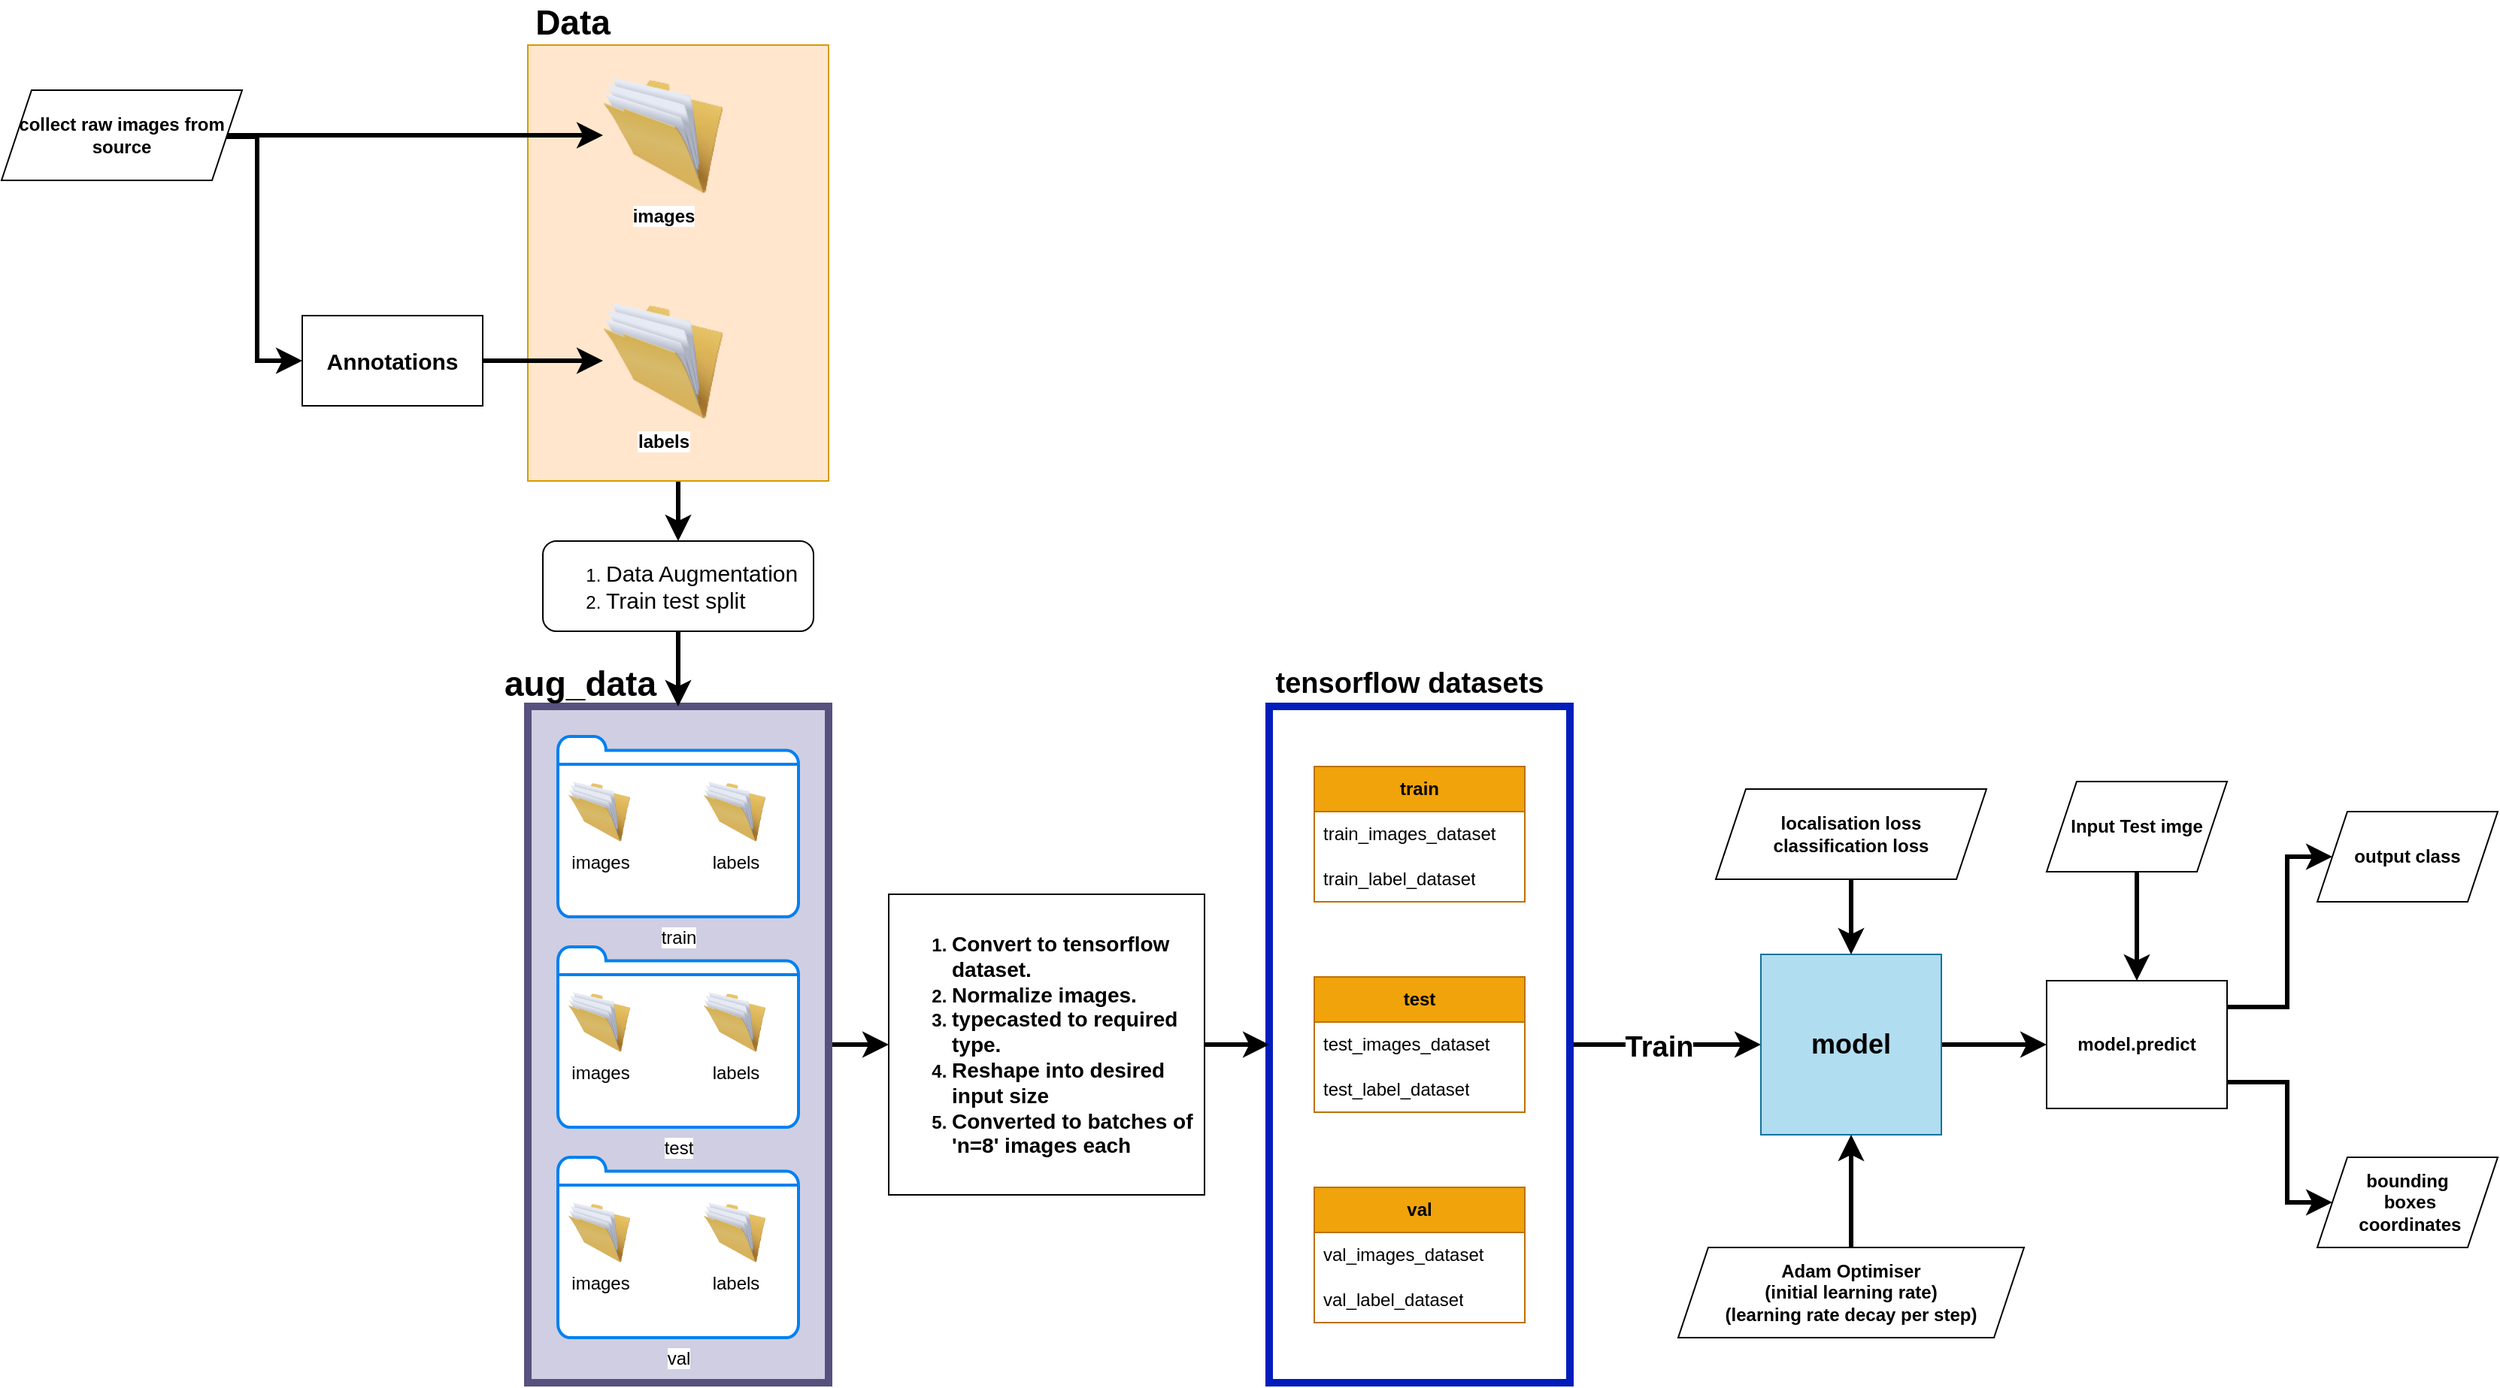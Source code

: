 <mxfile version="28.0.5">
  <diagram name="Page-1" id="80cgTVsTCMrW9JHc5YFx">
    <mxGraphModel dx="2037" dy="1214" grid="1" gridSize="10" guides="1" tooltips="1" connect="1" arrows="1" fold="1" page="1" pageScale="1" pageWidth="850" pageHeight="1100" math="0" shadow="0">
      <root>
        <mxCell id="0" />
        <mxCell id="1" parent="0" />
        <mxCell id="wbPXefdLMigT9I1iVtEK-69" value="" style="edgeStyle=none;curved=1;rounded=0;orthogonalLoop=1;jettySize=auto;html=1;fontSize=12;startSize=8;endSize=8;fontStyle=1;strokeWidth=3;" edge="1" parent="1" source="wbPXefdLMigT9I1iVtEK-63" target="wbPXefdLMigT9I1iVtEK-68">
          <mxGeometry relative="1" as="geometry" />
        </mxCell>
        <mxCell id="wbPXefdLMigT9I1iVtEK-70" value="&lt;font style=&quot;font-size: 19px;&quot;&gt;Train&lt;/font&gt;" style="edgeLabel;html=1;align=center;verticalAlign=middle;resizable=0;points=[];fontSize=12;fontStyle=1" vertex="1" connectable="0" parent="wbPXefdLMigT9I1iVtEK-69">
          <mxGeometry x="-0.071" y="-2" relative="1" as="geometry">
            <mxPoint as="offset" />
          </mxGeometry>
        </mxCell>
        <mxCell id="wbPXefdLMigT9I1iVtEK-63" value="" style="rounded=0;whiteSpace=wrap;html=1;glass=0;fillColor=none;fontColor=#ffffff;strokeColor=#001DBC;strokeWidth=5;" vertex="1" parent="1">
          <mxGeometry x="853" y="560" width="200" height="450" as="geometry" />
        </mxCell>
        <mxCell id="wbPXefdLMigT9I1iVtEK-25" value="" style="edgeStyle=none;curved=1;rounded=0;orthogonalLoop=1;jettySize=auto;html=1;fontSize=12;startSize=8;endSize=8;fontStyle=1;strokeWidth=3;" edge="1" parent="1" source="wbPXefdLMigT9I1iVtEK-6" target="wbPXefdLMigT9I1iVtEK-24">
          <mxGeometry relative="1" as="geometry" />
        </mxCell>
        <mxCell id="wbPXefdLMigT9I1iVtEK-6" value="" style="rounded=0;whiteSpace=wrap;html=1;fontStyle=0;fillColor=#ffe6cc;strokeColor=#d79b00;" vertex="1" parent="1">
          <mxGeometry x="360" y="120" width="200" height="290" as="geometry" />
        </mxCell>
        <mxCell id="wbPXefdLMigT9I1iVtEK-10" style="edgeStyle=none;curved=1;rounded=0;orthogonalLoop=1;jettySize=auto;html=1;entryX=0;entryY=0.5;entryDx=0;entryDy=0;fontSize=12;startSize=8;endSize=8;fontStyle=1;strokeWidth=3;" edge="1" parent="1" target="wbPXefdLMigT9I1iVtEK-7">
          <mxGeometry relative="1" as="geometry">
            <mxPoint x="80" y="180" as="sourcePoint" />
          </mxGeometry>
        </mxCell>
        <mxCell id="wbPXefdLMigT9I1iVtEK-16" style="edgeStyle=orthogonalEdgeStyle;rounded=0;orthogonalLoop=1;jettySize=auto;html=1;entryX=0;entryY=0.5;entryDx=0;entryDy=0;fontSize=12;startSize=8;endSize=8;fontStyle=1;strokeWidth=3;" edge="1" parent="1" target="wbPXefdLMigT9I1iVtEK-15">
          <mxGeometry relative="1" as="geometry">
            <mxPoint x="80" y="180" as="sourcePoint" />
            <Array as="points">
              <mxPoint x="180" y="181" />
              <mxPoint x="180" y="330" />
            </Array>
          </mxGeometry>
        </mxCell>
        <mxCell id="wbPXefdLMigT9I1iVtEK-7" value="images" style="image;html=1;image=img/lib/clip_art/general/Full_Folder_128x128.png;fontStyle=1" vertex="1" parent="1">
          <mxGeometry x="410" y="140" width="80" height="80" as="geometry" />
        </mxCell>
        <mxCell id="wbPXefdLMigT9I1iVtEK-9" value="labels" style="image;html=1;image=img/lib/clip_art/general/Full_Folder_128x128.png;fontStyle=1" vertex="1" parent="1">
          <mxGeometry x="410" y="290" width="80" height="80" as="geometry" />
        </mxCell>
        <mxCell id="wbPXefdLMigT9I1iVtEK-17" style="edgeStyle=none;curved=1;rounded=0;orthogonalLoop=1;jettySize=auto;html=1;entryX=0;entryY=0.5;entryDx=0;entryDy=0;fontSize=12;startSize=8;endSize=8;fontStyle=1;strokeWidth=3;" edge="1" parent="1" source="wbPXefdLMigT9I1iVtEK-15" target="wbPXefdLMigT9I1iVtEK-9">
          <mxGeometry relative="1" as="geometry" />
        </mxCell>
        <mxCell id="wbPXefdLMigT9I1iVtEK-15" value="&lt;font style=&quot;font-size: 15px;&quot;&gt;Annotations&lt;/font&gt;" style="rounded=0;whiteSpace=wrap;html=1;fontStyle=1" vertex="1" parent="1">
          <mxGeometry x="210" y="300" width="120" height="60" as="geometry" />
        </mxCell>
        <mxCell id="wbPXefdLMigT9I1iVtEK-18" value="Data" style="text;html=1;align=center;verticalAlign=middle;whiteSpace=wrap;rounded=0;fontSize=23;fontStyle=1" vertex="1" parent="1">
          <mxGeometry x="360" y="90" width="60" height="30" as="geometry" />
        </mxCell>
        <mxCell id="wbPXefdLMigT9I1iVtEK-65" value="" style="edgeStyle=none;curved=1;rounded=0;orthogonalLoop=1;jettySize=auto;html=1;fontSize=12;startSize=8;endSize=8;fontStyle=1;strokeWidth=3;" edge="1" parent="1" source="wbPXefdLMigT9I1iVtEK-19" target="wbPXefdLMigT9I1iVtEK-61">
          <mxGeometry relative="1" as="geometry" />
        </mxCell>
        <mxCell id="wbPXefdLMigT9I1iVtEK-19" value="" style="rounded=0;whiteSpace=wrap;html=1;fillColor=#d0cee2;strokeColor=#56517e;strokeWidth=5;" vertex="1" parent="1">
          <mxGeometry x="360" y="560" width="200" height="450" as="geometry" />
        </mxCell>
        <mxCell id="wbPXefdLMigT9I1iVtEK-23" value="aug_data" style="text;html=1;align=center;verticalAlign=middle;whiteSpace=wrap;rounded=0;fontSize=23;fontStyle=1" vertex="1" parent="1">
          <mxGeometry x="365" y="530" width="60" height="30" as="geometry" />
        </mxCell>
        <mxCell id="wbPXefdLMigT9I1iVtEK-27" style="edgeStyle=none;curved=1;rounded=0;orthogonalLoop=1;jettySize=auto;html=1;entryX=0.5;entryY=0;entryDx=0;entryDy=0;fontSize=12;startSize=8;endSize=8;fontStyle=1;strokeWidth=3;" edge="1" parent="1" source="wbPXefdLMigT9I1iVtEK-24" target="wbPXefdLMigT9I1iVtEK-19">
          <mxGeometry relative="1" as="geometry" />
        </mxCell>
        <mxCell id="wbPXefdLMigT9I1iVtEK-24" value="&lt;ol&gt;&lt;li&gt;&lt;font style=&quot;font-size: 15px;&quot;&gt;Data Augmentation&lt;/font&gt;&lt;/li&gt;&lt;li&gt;&lt;font style=&quot;font-size: 15px;&quot;&gt;Train test split&lt;/font&gt;&lt;/li&gt;&lt;/ol&gt;" style="rounded=1;whiteSpace=wrap;html=1;align=left;" vertex="1" parent="1">
          <mxGeometry x="370" y="450" width="180" height="60" as="geometry" />
        </mxCell>
        <mxCell id="wbPXefdLMigT9I1iVtEK-30" value="train" style="html=1;verticalLabelPosition=bottom;align=center;labelBackgroundColor=#ffffff;verticalAlign=top;strokeWidth=2;strokeColor=#0080F0;shadow=0;dashed=0;shape=mxgraph.ios7.icons.folder;" vertex="1" parent="1">
          <mxGeometry x="380" y="580" width="160" height="120" as="geometry" />
        </mxCell>
        <mxCell id="wbPXefdLMigT9I1iVtEK-31" value="test" style="html=1;verticalLabelPosition=bottom;align=center;labelBackgroundColor=#ffffff;verticalAlign=top;strokeWidth=2;strokeColor=#0080F0;shadow=0;dashed=0;shape=mxgraph.ios7.icons.folder;" vertex="1" parent="1">
          <mxGeometry x="380" y="720" width="160" height="120" as="geometry" />
        </mxCell>
        <mxCell id="wbPXefdLMigT9I1iVtEK-32" value="val" style="html=1;verticalLabelPosition=bottom;align=center;labelBackgroundColor=#ffffff;verticalAlign=top;strokeWidth=2;strokeColor=#0080F0;shadow=0;dashed=0;shape=mxgraph.ios7.icons.folder;" vertex="1" parent="1">
          <mxGeometry x="380" y="860" width="160" height="120" as="geometry" />
        </mxCell>
        <mxCell id="wbPXefdLMigT9I1iVtEK-34" value="images" style="image;html=1;image=img/lib/clip_art/general/Full_Folder_128x128.png" vertex="1" parent="1">
          <mxGeometry x="385" y="610" width="45" height="40" as="geometry" />
        </mxCell>
        <mxCell id="wbPXefdLMigT9I1iVtEK-36" value="images" style="image;html=1;image=img/lib/clip_art/general/Full_Folder_128x128.png" vertex="1" parent="1">
          <mxGeometry x="385" y="750" width="45" height="40" as="geometry" />
        </mxCell>
        <mxCell id="wbPXefdLMigT9I1iVtEK-37" value="images" style="image;html=1;image=img/lib/clip_art/general/Full_Folder_128x128.png" vertex="1" parent="1">
          <mxGeometry x="385" y="890" width="45" height="40" as="geometry" />
        </mxCell>
        <mxCell id="wbPXefdLMigT9I1iVtEK-38" value="labels" style="image;html=1;image=img/lib/clip_art/general/Full_Folder_128x128.png" vertex="1" parent="1">
          <mxGeometry x="475" y="610" width="45" height="40" as="geometry" />
        </mxCell>
        <mxCell id="wbPXefdLMigT9I1iVtEK-39" value="labels" style="image;html=1;image=img/lib/clip_art/general/Full_Folder_128x128.png" vertex="1" parent="1">
          <mxGeometry x="475" y="750" width="45" height="40" as="geometry" />
        </mxCell>
        <mxCell id="wbPXefdLMigT9I1iVtEK-40" value="labels" style="image;html=1;image=img/lib/clip_art/general/Full_Folder_128x128.png" vertex="1" parent="1">
          <mxGeometry x="475" y="890" width="45" height="40" as="geometry" />
        </mxCell>
        <mxCell id="wbPXefdLMigT9I1iVtEK-49" value="train" style="swimlane;fontStyle=1;childLayout=stackLayout;horizontal=1;startSize=30;horizontalStack=0;resizeParent=1;resizeParentMax=0;resizeLast=0;collapsible=1;marginBottom=0;whiteSpace=wrap;html=1;glass=0;fillColor=#f0a30a;fontColor=#000000;strokeColor=#BD7000;" vertex="1" parent="1">
          <mxGeometry x="883" y="600" width="140" height="90" as="geometry" />
        </mxCell>
        <mxCell id="wbPXefdLMigT9I1iVtEK-50" value="train_images_dataset" style="text;align=left;verticalAlign=middle;spacingLeft=4;spacingRight=4;overflow=hidden;points=[[0,0.5],[1,0.5]];portConstraint=eastwest;rotatable=0;whiteSpace=wrap;html=1;glass=0;" vertex="1" parent="wbPXefdLMigT9I1iVtEK-49">
          <mxGeometry y="30" width="140" height="30" as="geometry" />
        </mxCell>
        <mxCell id="wbPXefdLMigT9I1iVtEK-51" value="train_label_dataset" style="text;align=left;verticalAlign=middle;spacingLeft=4;spacingRight=4;overflow=hidden;points=[[0,0.5],[1,0.5]];portConstraint=eastwest;rotatable=0;whiteSpace=wrap;html=1;glass=0;" vertex="1" parent="wbPXefdLMigT9I1iVtEK-49">
          <mxGeometry y="60" width="140" height="30" as="geometry" />
        </mxCell>
        <mxCell id="wbPXefdLMigT9I1iVtEK-53" value="test" style="swimlane;fontStyle=1;childLayout=stackLayout;horizontal=1;startSize=30;horizontalStack=0;resizeParent=1;resizeParentMax=0;resizeLast=0;collapsible=1;marginBottom=0;whiteSpace=wrap;html=1;glass=0;fillColor=#f0a30a;fontColor=#000000;strokeColor=#BD7000;" vertex="1" parent="1">
          <mxGeometry x="883" y="740" width="140" height="90" as="geometry" />
        </mxCell>
        <mxCell id="wbPXefdLMigT9I1iVtEK-54" value="test_images_dataset" style="text;align=left;verticalAlign=middle;spacingLeft=4;spacingRight=4;overflow=hidden;points=[[0,0.5],[1,0.5]];portConstraint=eastwest;rotatable=0;whiteSpace=wrap;html=1;glass=0;" vertex="1" parent="wbPXefdLMigT9I1iVtEK-53">
          <mxGeometry y="30" width="140" height="30" as="geometry" />
        </mxCell>
        <mxCell id="wbPXefdLMigT9I1iVtEK-55" value="test_label_dataset" style="text;align=left;verticalAlign=middle;spacingLeft=4;spacingRight=4;overflow=hidden;points=[[0,0.5],[1,0.5]];portConstraint=eastwest;rotatable=0;whiteSpace=wrap;html=1;glass=0;" vertex="1" parent="wbPXefdLMigT9I1iVtEK-53">
          <mxGeometry y="60" width="140" height="30" as="geometry" />
        </mxCell>
        <mxCell id="wbPXefdLMigT9I1iVtEK-56" value="val" style="swimlane;fontStyle=1;childLayout=stackLayout;horizontal=1;startSize=30;horizontalStack=0;resizeParent=1;resizeParentMax=0;resizeLast=0;collapsible=1;marginBottom=0;whiteSpace=wrap;html=1;glass=0;fillColor=#f0a30a;fontColor=#000000;strokeColor=#BD7000;" vertex="1" parent="1">
          <mxGeometry x="883" y="880" width="140" height="90" as="geometry" />
        </mxCell>
        <mxCell id="wbPXefdLMigT9I1iVtEK-57" value="val_images_dataset" style="text;align=left;verticalAlign=middle;spacingLeft=4;spacingRight=4;overflow=hidden;points=[[0,0.5],[1,0.5]];portConstraint=eastwest;rotatable=0;whiteSpace=wrap;html=1;glass=0;" vertex="1" parent="wbPXefdLMigT9I1iVtEK-56">
          <mxGeometry y="30" width="140" height="30" as="geometry" />
        </mxCell>
        <mxCell id="wbPXefdLMigT9I1iVtEK-58" value="val_label_dataset" style="text;align=left;verticalAlign=middle;spacingLeft=4;spacingRight=4;overflow=hidden;points=[[0,0.5],[1,0.5]];portConstraint=eastwest;rotatable=0;whiteSpace=wrap;html=1;glass=0;" vertex="1" parent="wbPXefdLMigT9I1iVtEK-56">
          <mxGeometry y="60" width="140" height="30" as="geometry" />
        </mxCell>
        <mxCell id="wbPXefdLMigT9I1iVtEK-59" value="collect raw images from source" style="shape=parallelogram;perimeter=parallelogramPerimeter;whiteSpace=wrap;html=1;fixedSize=1;fontStyle=1" vertex="1" parent="1">
          <mxGeometry x="10" y="150" width="160" height="60" as="geometry" />
        </mxCell>
        <mxCell id="wbPXefdLMigT9I1iVtEK-66" value="" style="edgeStyle=none;curved=1;rounded=0;orthogonalLoop=1;jettySize=auto;html=1;fontSize=12;startSize=8;endSize=8;entryX=0;entryY=0.5;entryDx=0;entryDy=0;fontStyle=1;strokeWidth=3;" edge="1" parent="1" source="wbPXefdLMigT9I1iVtEK-61" target="wbPXefdLMigT9I1iVtEK-63">
          <mxGeometry relative="1" as="geometry" />
        </mxCell>
        <mxCell id="wbPXefdLMigT9I1iVtEK-61" value="&lt;ol&gt;&lt;li&gt;&lt;span style=&quot;background-color: transparent; color: light-dark(rgb(0, 0, 0), rgb(255, 255, 255));&quot;&gt;&lt;font style=&quot;font-size: 14px;&quot;&gt;Convert to tensorflow dataset.&lt;/font&gt;&lt;/span&gt;&lt;/li&gt;&lt;li&gt;&lt;span style=&quot;background-color: transparent; color: light-dark(rgb(0, 0, 0), rgb(255, 255, 255));&quot;&gt;&lt;font style=&quot;font-size: 14px;&quot;&gt;Normalize images.&lt;/font&gt;&lt;/span&gt;&lt;/li&gt;&lt;li&gt;&lt;span style=&quot;background-color: transparent; color: light-dark(rgb(0, 0, 0), rgb(255, 255, 255));&quot;&gt;&lt;font style=&quot;font-size: 14px;&quot;&gt;typecasted to required type.&lt;/font&gt;&lt;/span&gt;&lt;/li&gt;&lt;li&gt;&lt;span style=&quot;background-color: transparent; color: light-dark(rgb(0, 0, 0), rgb(255, 255, 255));&quot;&gt;&lt;font style=&quot;font-size: 14px;&quot;&gt;Reshape into desired input size&lt;/font&gt;&lt;/span&gt;&lt;/li&gt;&lt;li&gt;&lt;span style=&quot;background-color: transparent; color: light-dark(rgb(0, 0, 0), rgb(255, 255, 255));&quot;&gt;&lt;font style=&quot;font-size: 14px;&quot;&gt;Converted to batches of &#39;n=8&#39; images each&lt;/font&gt;&lt;/span&gt;&lt;/li&gt;&lt;/ol&gt;" style="rounded=0;whiteSpace=wrap;html=1;align=left;fontStyle=1" vertex="1" parent="1">
          <mxGeometry x="600" y="685" width="210" height="200" as="geometry" />
        </mxCell>
        <mxCell id="wbPXefdLMigT9I1iVtEK-67" value="tensorflow datasets" style="text;html=1;align=center;verticalAlign=middle;whiteSpace=wrap;rounded=0;fontSize=19;glass=0;fontStyle=1" vertex="1" parent="1">
          <mxGeometry x="853" y="530" width="187" height="30" as="geometry" />
        </mxCell>
        <mxCell id="wbPXefdLMigT9I1iVtEK-76" value="" style="edgeStyle=none;curved=1;rounded=0;orthogonalLoop=1;jettySize=auto;html=1;fontSize=12;startSize=8;endSize=8;fontStyle=1;strokeWidth=3;" edge="1" parent="1" source="wbPXefdLMigT9I1iVtEK-68" target="wbPXefdLMigT9I1iVtEK-75">
          <mxGeometry relative="1" as="geometry" />
        </mxCell>
        <mxCell id="wbPXefdLMigT9I1iVtEK-68" value="&lt;font style=&quot;font-size: 18px;&quot;&gt;model&lt;/font&gt;" style="rounded=0;whiteSpace=wrap;html=1;fontStyle=1;fillColor=#b1ddf0;strokeColor=#10739e;" vertex="1" parent="1">
          <mxGeometry x="1180" y="725" width="120" height="120" as="geometry" />
        </mxCell>
        <mxCell id="wbPXefdLMigT9I1iVtEK-73" value="" style="edgeStyle=none;curved=1;rounded=0;orthogonalLoop=1;jettySize=auto;html=1;fontSize=12;startSize=8;endSize=8;fontStyle=1;strokeWidth=3;" edge="1" parent="1" source="wbPXefdLMigT9I1iVtEK-71" target="wbPXefdLMigT9I1iVtEK-68">
          <mxGeometry relative="1" as="geometry" />
        </mxCell>
        <mxCell id="wbPXefdLMigT9I1iVtEK-71" value="localisation loss&lt;div&gt;classification loss&lt;/div&gt;" style="shape=parallelogram;perimeter=parallelogramPerimeter;whiteSpace=wrap;html=1;fixedSize=1;fontStyle=1" vertex="1" parent="1">
          <mxGeometry x="1150" y="615" width="180" height="60" as="geometry" />
        </mxCell>
        <mxCell id="wbPXefdLMigT9I1iVtEK-74" value="" style="edgeStyle=none;curved=1;rounded=0;orthogonalLoop=1;jettySize=auto;html=1;fontSize=12;startSize=8;endSize=8;fontStyle=1;strokeWidth=3;" edge="1" parent="1" source="wbPXefdLMigT9I1iVtEK-72" target="wbPXefdLMigT9I1iVtEK-68">
          <mxGeometry relative="1" as="geometry" />
        </mxCell>
        <mxCell id="wbPXefdLMigT9I1iVtEK-72" value="Adam Optimiser&lt;div&gt;(initial learning rate)&lt;/div&gt;&lt;div&gt;(learning rate decay per step)&lt;/div&gt;" style="shape=parallelogram;perimeter=parallelogramPerimeter;whiteSpace=wrap;html=1;fixedSize=1;fontStyle=1" vertex="1" parent="1">
          <mxGeometry x="1125" y="920" width="230" height="60" as="geometry" />
        </mxCell>
        <mxCell id="wbPXefdLMigT9I1iVtEK-81" style="edgeStyle=orthogonalEdgeStyle;rounded=0;orthogonalLoop=1;jettySize=auto;html=1;entryX=0;entryY=0.5;entryDx=0;entryDy=0;fontSize=12;startSize=8;endSize=8;fontStyle=1;strokeWidth=3;" edge="1" parent="1" source="wbPXefdLMigT9I1iVtEK-75" target="wbPXefdLMigT9I1iVtEK-79">
          <mxGeometry relative="1" as="geometry">
            <Array as="points">
              <mxPoint x="1530" y="760" />
              <mxPoint x="1530" y="660" />
            </Array>
          </mxGeometry>
        </mxCell>
        <mxCell id="wbPXefdLMigT9I1iVtEK-82" style="edgeStyle=orthogonalEdgeStyle;rounded=0;orthogonalLoop=1;jettySize=auto;html=1;entryX=0;entryY=0.5;entryDx=0;entryDy=0;fontSize=12;startSize=8;endSize=8;fontStyle=1;strokeWidth=3;" edge="1" parent="1" source="wbPXefdLMigT9I1iVtEK-75" target="wbPXefdLMigT9I1iVtEK-80">
          <mxGeometry relative="1" as="geometry">
            <Array as="points">
              <mxPoint x="1530" y="810" />
              <mxPoint x="1530" y="890" />
            </Array>
          </mxGeometry>
        </mxCell>
        <mxCell id="wbPXefdLMigT9I1iVtEK-75" value="model.predict" style="rounded=0;whiteSpace=wrap;html=1;fontStyle=1" vertex="1" parent="1">
          <mxGeometry x="1370" y="742.5" width="120" height="85" as="geometry" />
        </mxCell>
        <mxCell id="wbPXefdLMigT9I1iVtEK-78" value="" style="edgeStyle=none;curved=1;rounded=0;orthogonalLoop=1;jettySize=auto;html=1;fontSize=12;startSize=8;endSize=8;fontStyle=1;strokeWidth=3;" edge="1" parent="1" source="wbPXefdLMigT9I1iVtEK-77" target="wbPXefdLMigT9I1iVtEK-75">
          <mxGeometry relative="1" as="geometry" />
        </mxCell>
        <mxCell id="wbPXefdLMigT9I1iVtEK-77" value="Input Test imge" style="shape=parallelogram;perimeter=parallelogramPerimeter;whiteSpace=wrap;html=1;fixedSize=1;fontStyle=1" vertex="1" parent="1">
          <mxGeometry x="1370" y="610" width="120" height="60" as="geometry" />
        </mxCell>
        <mxCell id="wbPXefdLMigT9I1iVtEK-79" value="output class" style="shape=parallelogram;perimeter=parallelogramPerimeter;whiteSpace=wrap;html=1;fixedSize=1;fontStyle=1" vertex="1" parent="1">
          <mxGeometry x="1550" y="630" width="120" height="60" as="geometry" />
        </mxCell>
        <mxCell id="wbPXefdLMigT9I1iVtEK-80" value="bounding&lt;div&gt;&amp;nbsp;boxes&lt;/div&gt;&lt;div&gt;&amp;nbsp;coordinates&lt;/div&gt;" style="shape=parallelogram;perimeter=parallelogramPerimeter;whiteSpace=wrap;html=1;fixedSize=1;fontStyle=1;align=center;" vertex="1" parent="1">
          <mxGeometry x="1550" y="860" width="120" height="60" as="geometry" />
        </mxCell>
      </root>
    </mxGraphModel>
  </diagram>
</mxfile>
